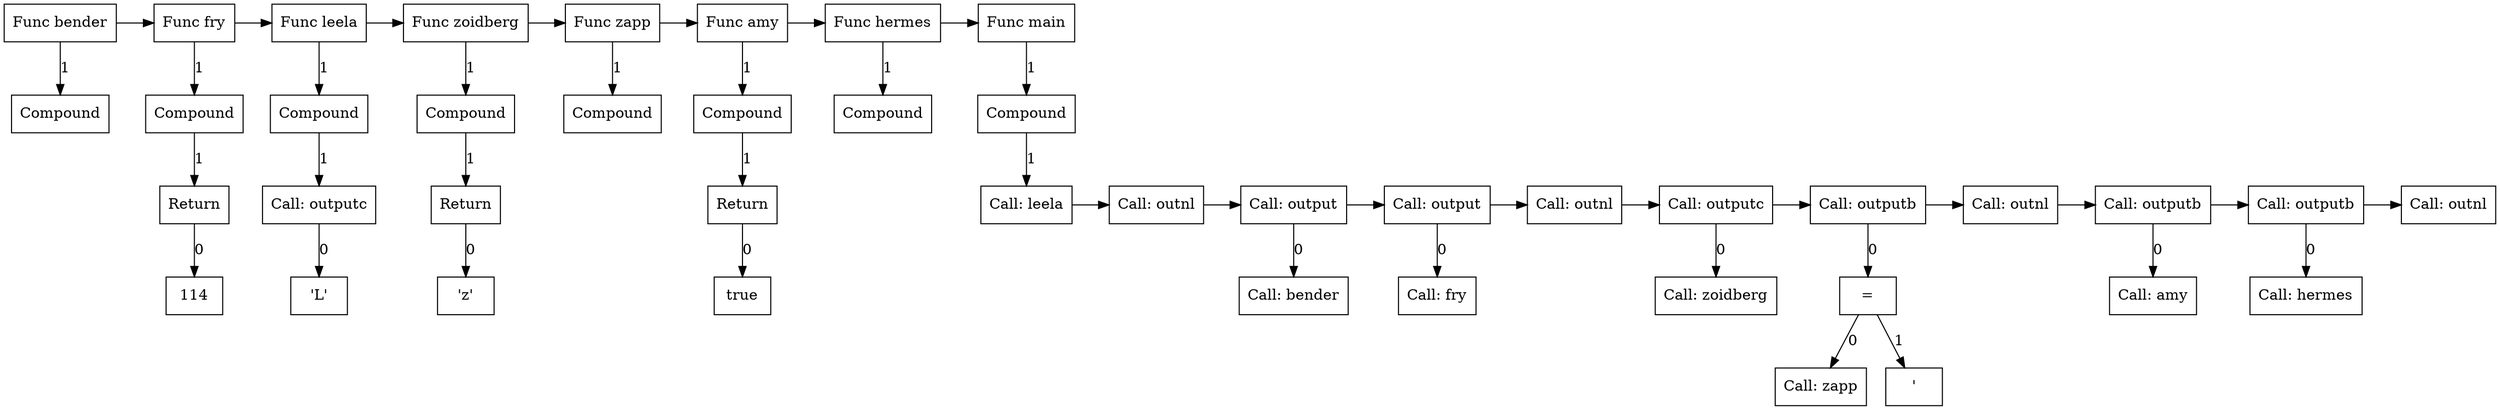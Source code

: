 digraph G {
node1 [label="Func bender"; shape=box];
subgraph childNames_1 {
rankdir="LR"; rank="same"; ordering=out
node0 [label="Compound"; shape=box];
}

subgraph childPtrs_1 {
rankdir="TB";
node1 -> node0 [label="1"];
}

subgraph SibNames_1 {
rankdir="LR"; rank="same";
node1 [label="Func bender"; shape=box];
node5 [label="Func fry"; shape=box];
node9 [label="Func leela"; shape=box];
node13 [label="Func zoidberg"; shape=box];
node15 [label="Func zapp"; shape=box];
node19 [label="Func amy"; shape=box];
node21 [label="Func hermes"; shape=box];
node42 [label="Func main"; shape=box];
}

subgraph SibPtrs_1 {
rankdir="LR";
node1 -> node5;
node5 -> node9;
node9 -> node13;
node13 -> node15;
node15 -> node19;
node19 -> node21;
node21 -> node42;
}

subgraph childNames_5 {
rankdir="LR"; rank="same"; ordering=out
node4 [label="Compound"; shape=box];
}

subgraph childPtrs_5 {
rankdir="TB";
node5 -> node4 [label="1"];
}

subgraph childNames_4 {
rankdir="LR"; rank="same"; ordering=out
node3 [label="Return"; shape=box];
}

subgraph childPtrs_4 {
rankdir="TB";
node4 -> node3 [label="1"];
}

subgraph childNames_3 {
rankdir="LR"; rank="same"; ordering=out
node2 [label="114"; shape=box];
}

subgraph childPtrs_3 {
rankdir="TB";
node3 -> node2 [label="0"];
}

subgraph childNames_9 {
rankdir="LR"; rank="same"; ordering=out
node8 [label="Compound"; shape=box];
}

subgraph childPtrs_9 {
rankdir="TB";
node9 -> node8 [label="1"];
}

subgraph childNames_8 {
rankdir="LR"; rank="same"; ordering=out
node7 [label="Call: outputc"; shape=box];
}

subgraph childPtrs_8 {
rankdir="TB";
node8 -> node7 [label="1"];
}

subgraph childNames_7 {
rankdir="LR"; rank="same"; ordering=out
node6 [label="'L'"; shape=box];
}

subgraph childPtrs_7 {
rankdir="TB";
node7 -> node6 [label="0"];
}

subgraph childNames_13 {
rankdir="LR"; rank="same"; ordering=out
node12 [label="Compound"; shape=box];
}

subgraph childPtrs_13 {
rankdir="TB";
node13 -> node12 [label="1"];
}

subgraph childNames_12 {
rankdir="LR"; rank="same"; ordering=out
node11 [label="Return"; shape=box];
}

subgraph childPtrs_12 {
rankdir="TB";
node12 -> node11 [label="1"];
}

subgraph childNames_11 {
rankdir="LR"; rank="same"; ordering=out
node10 [label="'z'"; shape=box];
}

subgraph childPtrs_11 {
rankdir="TB";
node11 -> node10 [label="0"];
}

subgraph childNames_15 {
rankdir="LR"; rank="same"; ordering=out
node14 [label="Compound"; shape=box];
}

subgraph childPtrs_15 {
rankdir="TB";
node15 -> node14 [label="1"];
}

subgraph childNames_19 {
rankdir="LR"; rank="same"; ordering=out
node18 [label="Compound"; shape=box];
}

subgraph childPtrs_19 {
rankdir="TB";
node19 -> node18 [label="1"];
}

subgraph childNames_18 {
rankdir="LR"; rank="same"; ordering=out
node17 [label="Return"; shape=box];
}

subgraph childPtrs_18 {
rankdir="TB";
node18 -> node17 [label="1"];
}

subgraph childNames_17 {
rankdir="LR"; rank="same"; ordering=out
node16 [label="true"; shape=box];
}

subgraph childPtrs_17 {
rankdir="TB";
node17 -> node16 [label="0"];
}

subgraph childNames_21 {
rankdir="LR"; rank="same"; ordering=out
node20 [label="Compound"; shape=box];
}

subgraph childPtrs_21 {
rankdir="TB";
node21 -> node20 [label="1"];
}

subgraph childNames_42 {
rankdir="LR"; rank="same"; ordering=out
node41 [label="Compound"; shape=box];
}

subgraph childPtrs_42 {
rankdir="TB";
node42 -> node41 [label="1"];
}

subgraph childNames_41 {
rankdir="LR"; rank="same"; ordering=out
node22 [label="Call: leela"; shape=box];
}

subgraph childPtrs_41 {
rankdir="TB";
node41 -> node22 [label="1"];
}

subgraph SibNames_22 {
rankdir="LR"; rank="same";
node22 [label="Call: leela"; shape=box];
node23 [label="Call: outnl"; shape=box];
node25 [label="Call: output"; shape=box];
node27 [label="Call: output"; shape=box];
node28 [label="Call: outnl"; shape=box];
node30 [label="Call: outputc"; shape=box];
node34 [label="Call: outputb"; shape=box];
node35 [label="Call: outnl"; shape=box];
node37 [label="Call: outputb"; shape=box];
node39 [label="Call: outputb"; shape=box];
node40 [label="Call: outnl"; shape=box];
}

subgraph SibPtrs_22 {
rankdir="LR";
node22 -> node23;
node23 -> node25;
node25 -> node27;
node27 -> node28;
node28 -> node30;
node30 -> node34;
node34 -> node35;
node35 -> node37;
node37 -> node39;
node39 -> node40;
}

subgraph childNames_25 {
rankdir="LR"; rank="same"; ordering=out
node24 [label="Call: bender"; shape=box];
}

subgraph childPtrs_25 {
rankdir="TB";
node25 -> node24 [label="0"];
}

subgraph childNames_27 {
rankdir="LR"; rank="same"; ordering=out
node26 [label="Call: fry"; shape=box];
}

subgraph childPtrs_27 {
rankdir="TB";
node27 -> node26 [label="0"];
}

subgraph childNames_30 {
rankdir="LR"; rank="same"; ordering=out
node29 [label="Call: zoidberg"; shape=box];
}

subgraph childPtrs_30 {
rankdir="TB";
node30 -> node29 [label="0"];
}

subgraph childNames_34 {
rankdir="LR"; rank="same"; ordering=out
node33 [label="="; shape=box];
}

subgraph childPtrs_34 {
rankdir="TB";
node34 -> node33 [label="0"];
}

subgraph childNames_33 {
rankdir="LR"; rank="same"; ordering=out
node31 [label="Call: zapp"; shape=box];
node32 [label="'"; shape=box];
}

subgraph childPtrs_33 {
rankdir="TB";
node33 -> node31 [label="0"];
node33 -> node32 [label="1"];
}

subgraph childNames_37 {
rankdir="LR"; rank="same"; ordering=out
node36 [label="Call: amy"; shape=box];
}

subgraph childPtrs_37 {
rankdir="TB";
node37 -> node36 [label="0"];
}

subgraph childNames_39 {
rankdir="LR"; rank="same"; ordering=out
node38 [label="Call: hermes"; shape=box];
}

subgraph childPtrs_39 {
rankdir="TB";
node39 -> node38 [label="0"];
}

}
